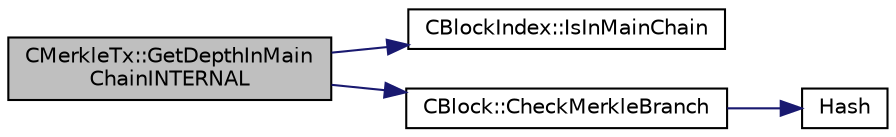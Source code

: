 digraph "CMerkleTx::GetDepthInMainChainINTERNAL"
{
  edge [fontname="Helvetica",fontsize="10",labelfontname="Helvetica",labelfontsize="10"];
  node [fontname="Helvetica",fontsize="10",shape=record];
  rankdir="LR";
  Node148 [label="CMerkleTx::GetDepthInMain\lChainINTERNAL",height=0.2,width=0.4,color="black", fillcolor="grey75", style="filled", fontcolor="black"];
  Node148 -> Node149 [color="midnightblue",fontsize="10",style="solid",fontname="Helvetica"];
  Node149 [label="CBlockIndex::IsInMainChain",height=0.2,width=0.4,color="black", fillcolor="white", style="filled",URL="$d3/dbd/class_c_block_index.html#af4f055accf83016b226fd969e4de8fd7"];
  Node148 -> Node150 [color="midnightblue",fontsize="10",style="solid",fontname="Helvetica"];
  Node150 [label="CBlock::CheckMerkleBranch",height=0.2,width=0.4,color="black", fillcolor="white", style="filled",URL="$d3/d51/class_c_block.html#ab0d596c51fb317e3cb6f444015a652a5"];
  Node150 -> Node151 [color="midnightblue",fontsize="10",style="solid",fontname="Helvetica"];
  Node151 [label="Hash",height=0.2,width=0.4,color="black", fillcolor="white", style="filled",URL="$db/dfb/hash_8h.html#ab3f6c437460137530d86e09c2c102e99"];
}
